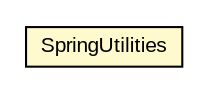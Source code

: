 #!/usr/local/bin/dot
#
# Class diagram 
# Generated by UMLGraph version 5.3 (http://www.umlgraph.org/)
#

digraph G {
	edge [fontname="arial",fontsize=10,labelfontname="arial",labelfontsize=10];
	node [fontname="arial",fontsize=10,shape=plaintext];
	nodesep=0.25;
	ranksep=0.5;
	// javax.swing.layout.SpringUtilities
	c77268 [label=<<table title="javax.swing.layout.SpringUtilities" border="0" cellborder="1" cellspacing="0" cellpadding="2" port="p" bgcolor="lemonChiffon" href="./SpringUtilities.html">
		<tr><td><table border="0" cellspacing="0" cellpadding="1">
<tr><td align="center" balign="center"> SpringUtilities </td></tr>
		</table></td></tr>
		</table>>, fontname="arial", fontcolor="black", fontsize=10.0];
}

